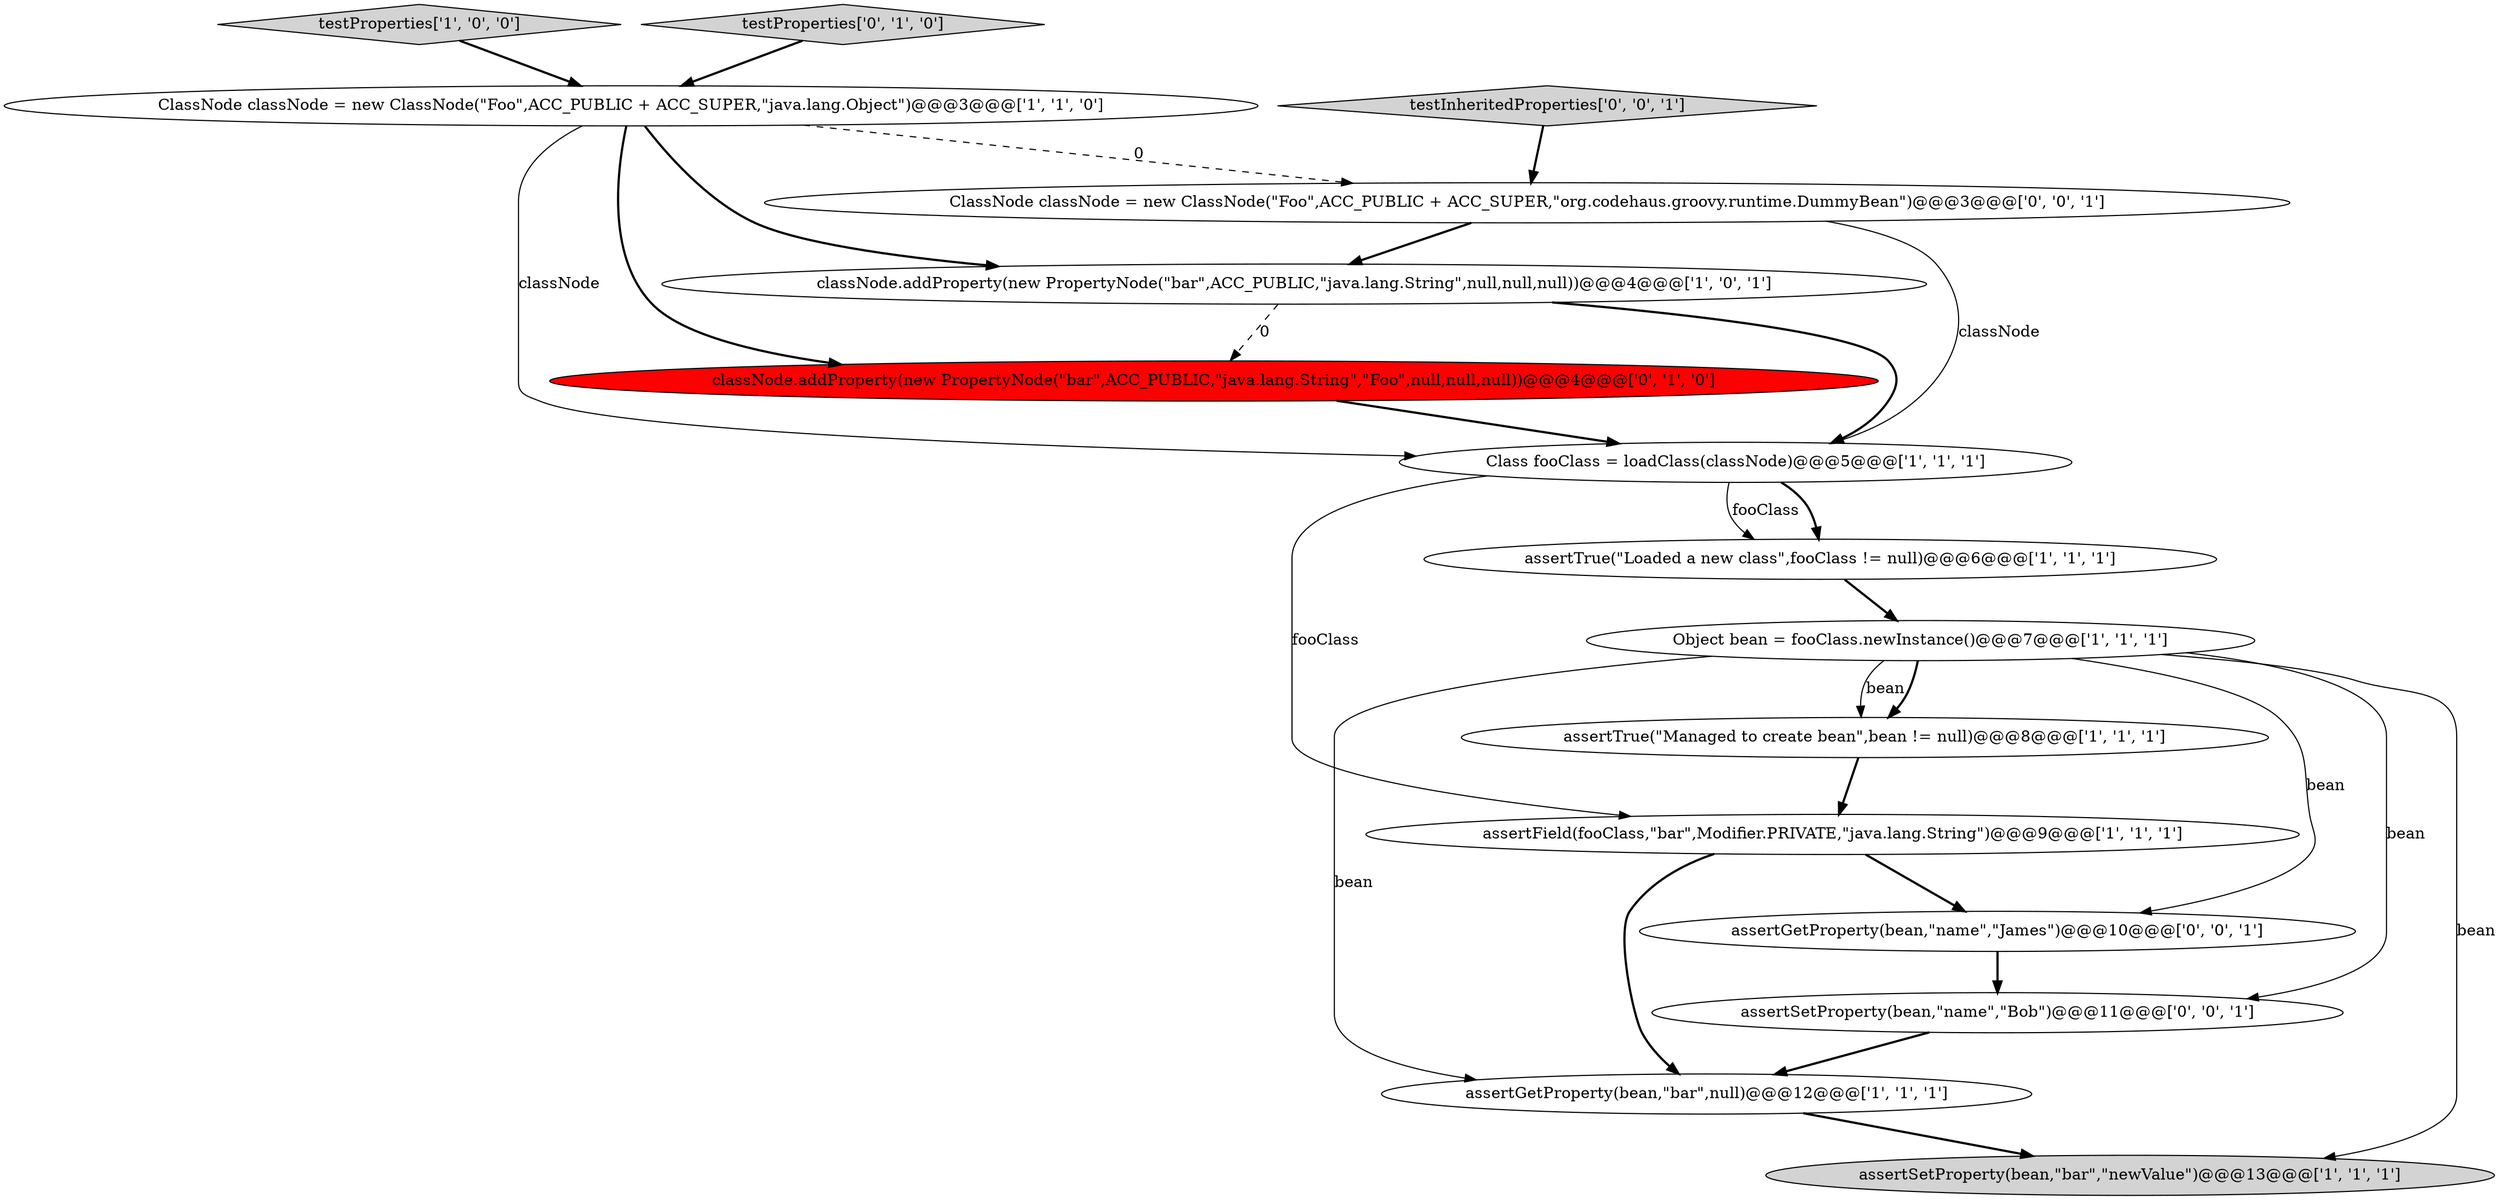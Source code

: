 digraph {
5 [style = filled, label = "assertTrue(\"Managed to create bean\",bean != null)@@@8@@@['1', '1', '1']", fillcolor = white, shape = ellipse image = "AAA0AAABBB1BBB"];
6 [style = filled, label = "assertSetProperty(bean,\"bar\",\"newValue\")@@@13@@@['1', '1', '1']", fillcolor = lightgray, shape = ellipse image = "AAA0AAABBB1BBB"];
9 [style = filled, label = "testProperties['1', '0', '0']", fillcolor = lightgray, shape = diamond image = "AAA0AAABBB1BBB"];
12 [style = filled, label = "assertGetProperty(bean,\"name\",\"James\")@@@10@@@['0', '0', '1']", fillcolor = white, shape = ellipse image = "AAA0AAABBB3BBB"];
14 [style = filled, label = "testInheritedProperties['0', '0', '1']", fillcolor = lightgray, shape = diamond image = "AAA0AAABBB3BBB"];
2 [style = filled, label = "assertGetProperty(bean,\"bar\",null)@@@12@@@['1', '1', '1']", fillcolor = white, shape = ellipse image = "AAA0AAABBB1BBB"];
8 [style = filled, label = "Object bean = fooClass.newInstance()@@@7@@@['1', '1', '1']", fillcolor = white, shape = ellipse image = "AAA0AAABBB1BBB"];
11 [style = filled, label = "testProperties['0', '1', '0']", fillcolor = lightgray, shape = diamond image = "AAA0AAABBB2BBB"];
3 [style = filled, label = "Class fooClass = loadClass(classNode)@@@5@@@['1', '1', '1']", fillcolor = white, shape = ellipse image = "AAA0AAABBB1BBB"];
13 [style = filled, label = "assertSetProperty(bean,\"name\",\"Bob\")@@@11@@@['0', '0', '1']", fillcolor = white, shape = ellipse image = "AAA0AAABBB3BBB"];
4 [style = filled, label = "ClassNode classNode = new ClassNode(\"Foo\",ACC_PUBLIC + ACC_SUPER,\"java.lang.Object\")@@@3@@@['1', '1', '0']", fillcolor = white, shape = ellipse image = "AAA0AAABBB1BBB"];
7 [style = filled, label = "assertField(fooClass,\"bar\",Modifier.PRIVATE,\"java.lang.String\")@@@9@@@['1', '1', '1']", fillcolor = white, shape = ellipse image = "AAA0AAABBB1BBB"];
10 [style = filled, label = "classNode.addProperty(new PropertyNode(\"bar\",ACC_PUBLIC,\"java.lang.String\",\"Foo\",null,null,null))@@@4@@@['0', '1', '0']", fillcolor = red, shape = ellipse image = "AAA1AAABBB2BBB"];
0 [style = filled, label = "classNode.addProperty(new PropertyNode(\"bar\",ACC_PUBLIC,\"java.lang.String\",null,null,null))@@@4@@@['1', '0', '1']", fillcolor = white, shape = ellipse image = "AAA0AAABBB1BBB"];
1 [style = filled, label = "assertTrue(\"Loaded a new class\",fooClass != null)@@@6@@@['1', '1', '1']", fillcolor = white, shape = ellipse image = "AAA0AAABBB1BBB"];
15 [style = filled, label = "ClassNode classNode = new ClassNode(\"Foo\",ACC_PUBLIC + ACC_SUPER,\"org.codehaus.groovy.runtime.DummyBean\")@@@3@@@['0', '0', '1']", fillcolor = white, shape = ellipse image = "AAA0AAABBB3BBB"];
0->3 [style = bold, label=""];
4->10 [style = bold, label=""];
1->8 [style = bold, label=""];
3->1 [style = bold, label=""];
3->1 [style = solid, label="fooClass"];
7->12 [style = bold, label=""];
8->2 [style = solid, label="bean"];
2->6 [style = bold, label=""];
9->4 [style = bold, label=""];
11->4 [style = bold, label=""];
15->3 [style = solid, label="classNode"];
4->3 [style = solid, label="classNode"];
10->3 [style = bold, label=""];
8->5 [style = solid, label="bean"];
3->7 [style = solid, label="fooClass"];
8->13 [style = solid, label="bean"];
0->10 [style = dashed, label="0"];
4->0 [style = bold, label=""];
8->12 [style = solid, label="bean"];
12->13 [style = bold, label=""];
8->5 [style = bold, label=""];
7->2 [style = bold, label=""];
4->15 [style = dashed, label="0"];
15->0 [style = bold, label=""];
5->7 [style = bold, label=""];
14->15 [style = bold, label=""];
8->6 [style = solid, label="bean"];
13->2 [style = bold, label=""];
}
